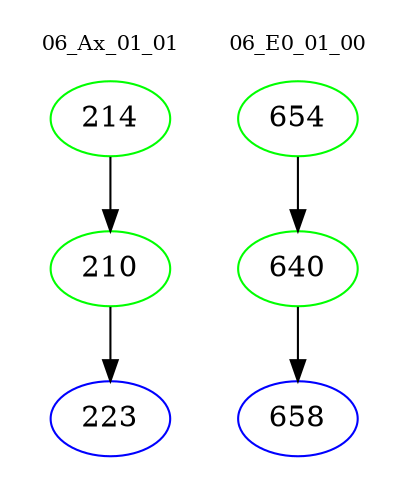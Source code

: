 digraph{
subgraph cluster_0 {
color = white
label = "06_Ax_01_01";
fontsize=10;
T0_214 [label="214", color="green"]
T0_214 -> T0_210 [color="black"]
T0_210 [label="210", color="green"]
T0_210 -> T0_223 [color="black"]
T0_223 [label="223", color="blue"]
}
subgraph cluster_1 {
color = white
label = "06_E0_01_00";
fontsize=10;
T1_654 [label="654", color="green"]
T1_654 -> T1_640 [color="black"]
T1_640 [label="640", color="green"]
T1_640 -> T1_658 [color="black"]
T1_658 [label="658", color="blue"]
}
}
